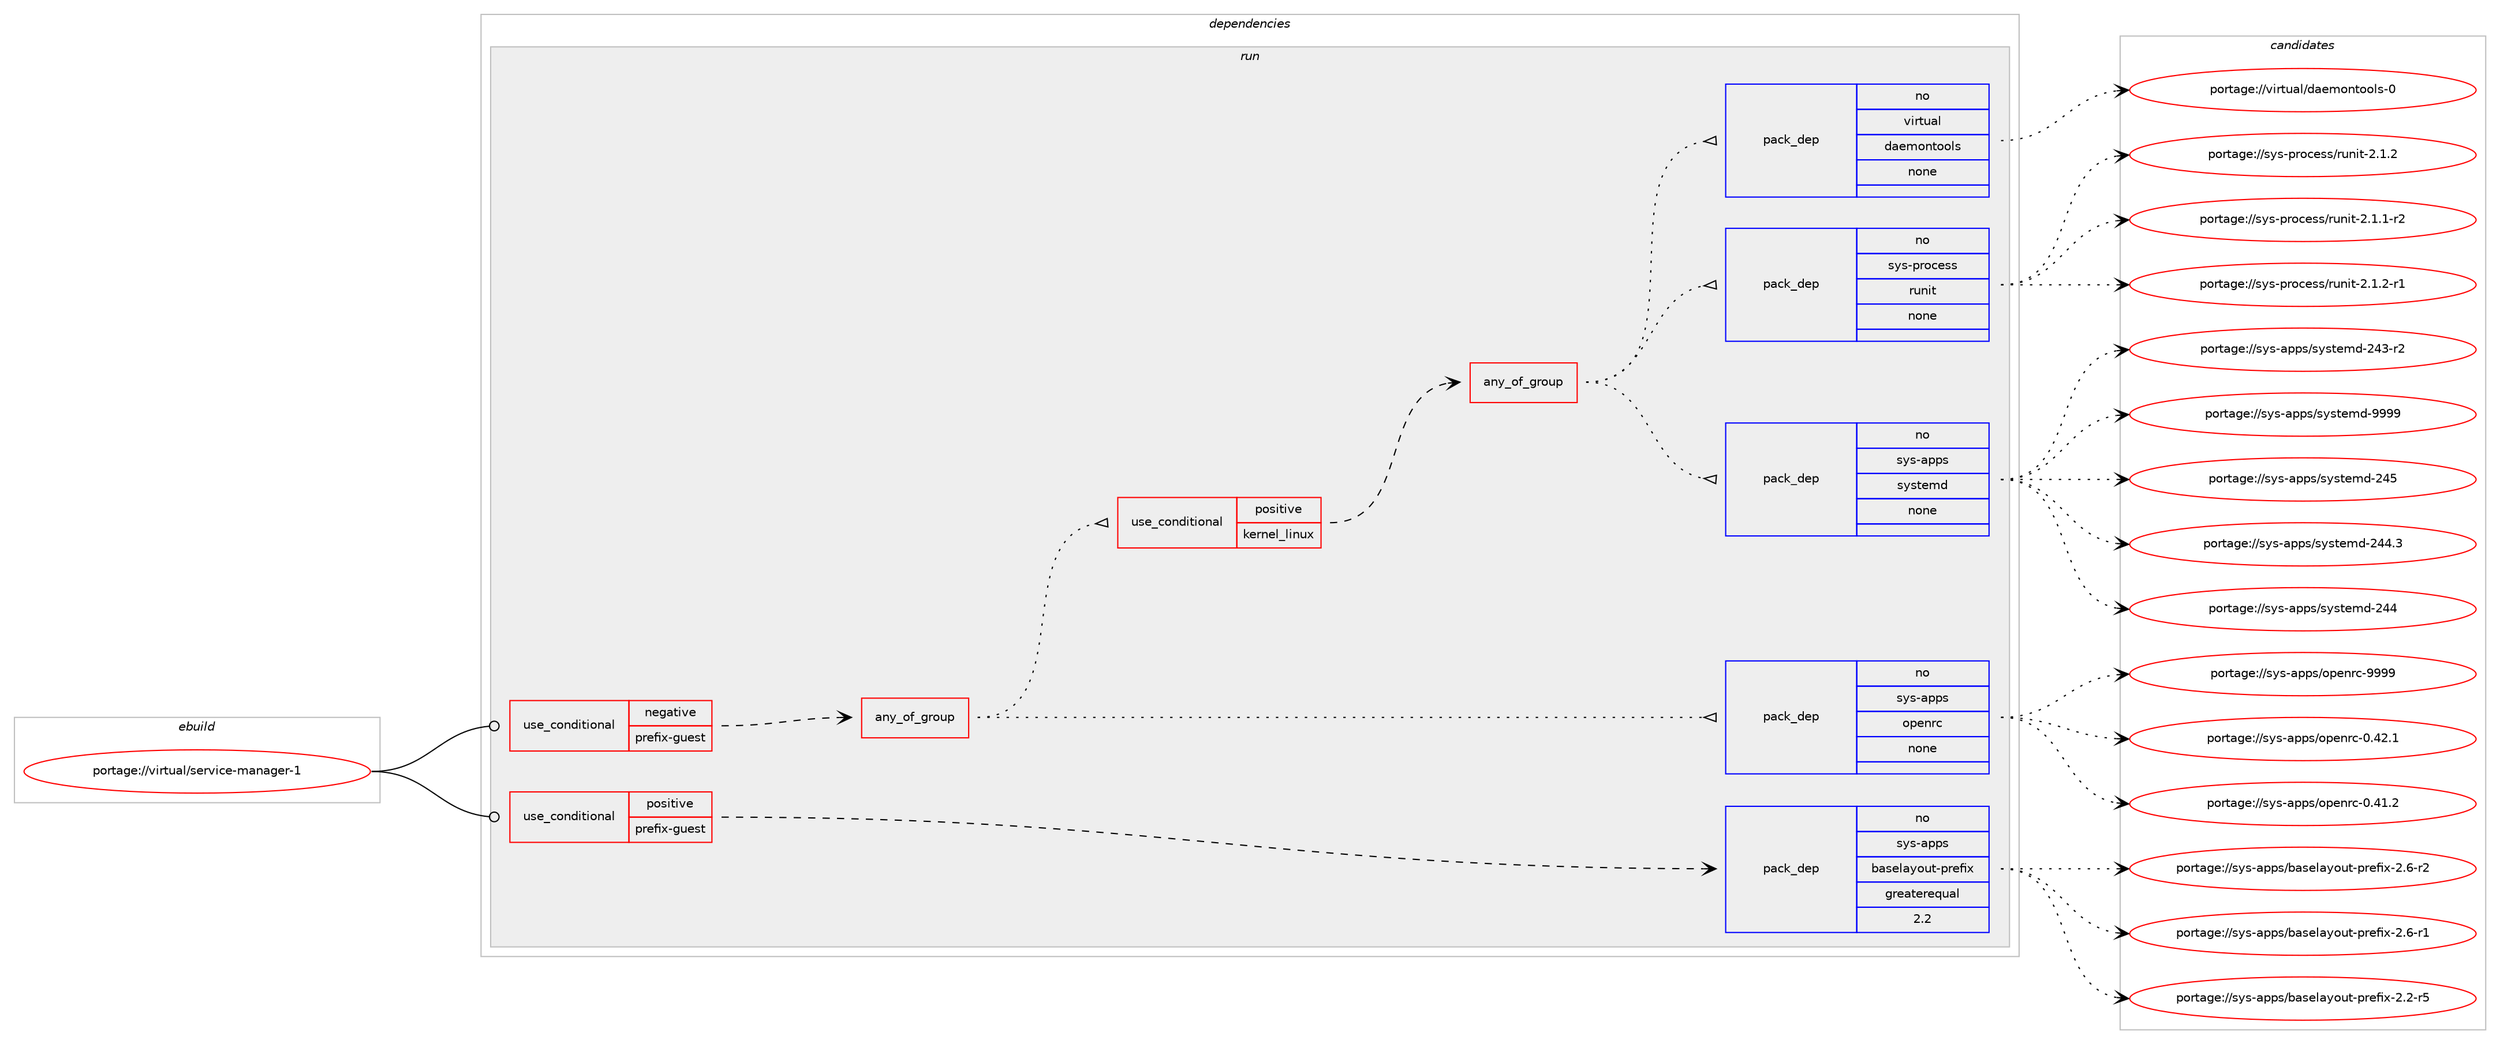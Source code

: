 digraph prolog {

# *************
# Graph options
# *************

newrank=true;
concentrate=true;
compound=true;
graph [rankdir=LR,fontname=Helvetica,fontsize=10,ranksep=1.5];#, ranksep=2.5, nodesep=0.2];
edge  [arrowhead=vee];
node  [fontname=Helvetica,fontsize=10];

# **********
# The ebuild
# **********

subgraph cluster_leftcol {
color=gray;
rank=same;
label=<<i>ebuild</i>>;
id [label="portage://virtual/service-manager-1", color=red, width=4, href="../virtual/service-manager-1.svg"];
}

# ****************
# The dependencies
# ****************

subgraph cluster_midcol {
color=gray;
label=<<i>dependencies</i>>;
subgraph cluster_compile {
fillcolor="#eeeeee";
style=filled;
label=<<i>compile</i>>;
}
subgraph cluster_compileandrun {
fillcolor="#eeeeee";
style=filled;
label=<<i>compile and run</i>>;
}
subgraph cluster_run {
fillcolor="#eeeeee";
style=filled;
label=<<i>run</i>>;
subgraph cond2946 {
dependency19770 [label=<<TABLE BORDER="0" CELLBORDER="1" CELLSPACING="0" CELLPADDING="4"><TR><TD ROWSPAN="3" CELLPADDING="10">use_conditional</TD></TR><TR><TD>negative</TD></TR><TR><TD>prefix-guest</TD></TR></TABLE>>, shape=none, color=red];
subgraph any375 {
dependency19771 [label=<<TABLE BORDER="0" CELLBORDER="1" CELLSPACING="0" CELLPADDING="4"><TR><TD CELLPADDING="10">any_of_group</TD></TR></TABLE>>, shape=none, color=red];subgraph pack16447 {
dependency19772 [label=<<TABLE BORDER="0" CELLBORDER="1" CELLSPACING="0" CELLPADDING="4" WIDTH="220"><TR><TD ROWSPAN="6" CELLPADDING="30">pack_dep</TD></TR><TR><TD WIDTH="110">no</TD></TR><TR><TD>sys-apps</TD></TR><TR><TD>openrc</TD></TR><TR><TD>none</TD></TR><TR><TD></TD></TR></TABLE>>, shape=none, color=blue];
}
dependency19771:e -> dependency19772:w [weight=20,style="dotted",arrowhead="oinv"];
subgraph cond2947 {
dependency19773 [label=<<TABLE BORDER="0" CELLBORDER="1" CELLSPACING="0" CELLPADDING="4"><TR><TD ROWSPAN="3" CELLPADDING="10">use_conditional</TD></TR><TR><TD>positive</TD></TR><TR><TD>kernel_linux</TD></TR></TABLE>>, shape=none, color=red];
subgraph any376 {
dependency19774 [label=<<TABLE BORDER="0" CELLBORDER="1" CELLSPACING="0" CELLPADDING="4"><TR><TD CELLPADDING="10">any_of_group</TD></TR></TABLE>>, shape=none, color=red];subgraph pack16448 {
dependency19775 [label=<<TABLE BORDER="0" CELLBORDER="1" CELLSPACING="0" CELLPADDING="4" WIDTH="220"><TR><TD ROWSPAN="6" CELLPADDING="30">pack_dep</TD></TR><TR><TD WIDTH="110">no</TD></TR><TR><TD>sys-apps</TD></TR><TR><TD>systemd</TD></TR><TR><TD>none</TD></TR><TR><TD></TD></TR></TABLE>>, shape=none, color=blue];
}
dependency19774:e -> dependency19775:w [weight=20,style="dotted",arrowhead="oinv"];
subgraph pack16449 {
dependency19776 [label=<<TABLE BORDER="0" CELLBORDER="1" CELLSPACING="0" CELLPADDING="4" WIDTH="220"><TR><TD ROWSPAN="6" CELLPADDING="30">pack_dep</TD></TR><TR><TD WIDTH="110">no</TD></TR><TR><TD>sys-process</TD></TR><TR><TD>runit</TD></TR><TR><TD>none</TD></TR><TR><TD></TD></TR></TABLE>>, shape=none, color=blue];
}
dependency19774:e -> dependency19776:w [weight=20,style="dotted",arrowhead="oinv"];
subgraph pack16450 {
dependency19777 [label=<<TABLE BORDER="0" CELLBORDER="1" CELLSPACING="0" CELLPADDING="4" WIDTH="220"><TR><TD ROWSPAN="6" CELLPADDING="30">pack_dep</TD></TR><TR><TD WIDTH="110">no</TD></TR><TR><TD>virtual</TD></TR><TR><TD>daemontools</TD></TR><TR><TD>none</TD></TR><TR><TD></TD></TR></TABLE>>, shape=none, color=blue];
}
dependency19774:e -> dependency19777:w [weight=20,style="dotted",arrowhead="oinv"];
}
dependency19773:e -> dependency19774:w [weight=20,style="dashed",arrowhead="vee"];
}
dependency19771:e -> dependency19773:w [weight=20,style="dotted",arrowhead="oinv"];
}
dependency19770:e -> dependency19771:w [weight=20,style="dashed",arrowhead="vee"];
}
id:e -> dependency19770:w [weight=20,style="solid",arrowhead="odot"];
subgraph cond2948 {
dependency19778 [label=<<TABLE BORDER="0" CELLBORDER="1" CELLSPACING="0" CELLPADDING="4"><TR><TD ROWSPAN="3" CELLPADDING="10">use_conditional</TD></TR><TR><TD>positive</TD></TR><TR><TD>prefix-guest</TD></TR></TABLE>>, shape=none, color=red];
subgraph pack16451 {
dependency19779 [label=<<TABLE BORDER="0" CELLBORDER="1" CELLSPACING="0" CELLPADDING="4" WIDTH="220"><TR><TD ROWSPAN="6" CELLPADDING="30">pack_dep</TD></TR><TR><TD WIDTH="110">no</TD></TR><TR><TD>sys-apps</TD></TR><TR><TD>baselayout-prefix</TD></TR><TR><TD>greaterequal</TD></TR><TR><TD>2.2</TD></TR></TABLE>>, shape=none, color=blue];
}
dependency19778:e -> dependency19779:w [weight=20,style="dashed",arrowhead="vee"];
}
id:e -> dependency19778:w [weight=20,style="solid",arrowhead="odot"];
}
}

# **************
# The candidates
# **************

subgraph cluster_choices {
rank=same;
color=gray;
label=<<i>candidates</i>>;

subgraph choice16447 {
color=black;
nodesep=1;
choice115121115459711211211547111112101110114994557575757 [label="portage://sys-apps/openrc-9999", color=red, width=4,href="../sys-apps/openrc-9999.svg"];
choice1151211154597112112115471111121011101149945484652504649 [label="portage://sys-apps/openrc-0.42.1", color=red, width=4,href="../sys-apps/openrc-0.42.1.svg"];
choice1151211154597112112115471111121011101149945484652494650 [label="portage://sys-apps/openrc-0.41.2", color=red, width=4,href="../sys-apps/openrc-0.41.2.svg"];
dependency19772:e -> choice115121115459711211211547111112101110114994557575757:w [style=dotted,weight="100"];
dependency19772:e -> choice1151211154597112112115471111121011101149945484652504649:w [style=dotted,weight="100"];
dependency19772:e -> choice1151211154597112112115471111121011101149945484652494650:w [style=dotted,weight="100"];
}
subgraph choice16448 {
color=black;
nodesep=1;
choice1151211154597112112115471151211151161011091004557575757 [label="portage://sys-apps/systemd-9999", color=red, width=4,href="../sys-apps/systemd-9999.svg"];
choice11512111545971121121154711512111511610110910045505253 [label="portage://sys-apps/systemd-245", color=red, width=4,href="../sys-apps/systemd-245.svg"];
choice115121115459711211211547115121115116101109100455052524651 [label="portage://sys-apps/systemd-244.3", color=red, width=4,href="../sys-apps/systemd-244.3.svg"];
choice11512111545971121121154711512111511610110910045505252 [label="portage://sys-apps/systemd-244", color=red, width=4,href="../sys-apps/systemd-244.svg"];
choice115121115459711211211547115121115116101109100455052514511450 [label="portage://sys-apps/systemd-243-r2", color=red, width=4,href="../sys-apps/systemd-243-r2.svg"];
dependency19775:e -> choice1151211154597112112115471151211151161011091004557575757:w [style=dotted,weight="100"];
dependency19775:e -> choice11512111545971121121154711512111511610110910045505253:w [style=dotted,weight="100"];
dependency19775:e -> choice115121115459711211211547115121115116101109100455052524651:w [style=dotted,weight="100"];
dependency19775:e -> choice11512111545971121121154711512111511610110910045505252:w [style=dotted,weight="100"];
dependency19775:e -> choice115121115459711211211547115121115116101109100455052514511450:w [style=dotted,weight="100"];
}
subgraph choice16449 {
color=black;
nodesep=1;
choice1151211154511211411199101115115471141171101051164550464946504511449 [label="portage://sys-process/runit-2.1.2-r1", color=red, width=4,href="../sys-process/runit-2.1.2-r1.svg"];
choice115121115451121141119910111511547114117110105116455046494650 [label="portage://sys-process/runit-2.1.2", color=red, width=4,href="../sys-process/runit-2.1.2.svg"];
choice1151211154511211411199101115115471141171101051164550464946494511450 [label="portage://sys-process/runit-2.1.1-r2", color=red, width=4,href="../sys-process/runit-2.1.1-r2.svg"];
dependency19776:e -> choice1151211154511211411199101115115471141171101051164550464946504511449:w [style=dotted,weight="100"];
dependency19776:e -> choice115121115451121141119910111511547114117110105116455046494650:w [style=dotted,weight="100"];
dependency19776:e -> choice1151211154511211411199101115115471141171101051164550464946494511450:w [style=dotted,weight="100"];
}
subgraph choice16450 {
color=black;
nodesep=1;
choice1181051141161179710847100971011091111101161111111081154548 [label="portage://virtual/daemontools-0", color=red, width=4,href="../virtual/daemontools-0.svg"];
dependency19777:e -> choice1181051141161179710847100971011091111101161111111081154548:w [style=dotted,weight="100"];
}
subgraph choice16451 {
color=black;
nodesep=1;
choice11512111545971121121154798971151011089712111111711645112114101102105120455046544511450 [label="portage://sys-apps/baselayout-prefix-2.6-r2", color=red, width=4,href="../sys-apps/baselayout-prefix-2.6-r2.svg"];
choice11512111545971121121154798971151011089712111111711645112114101102105120455046544511449 [label="portage://sys-apps/baselayout-prefix-2.6-r1", color=red, width=4,href="../sys-apps/baselayout-prefix-2.6-r1.svg"];
choice11512111545971121121154798971151011089712111111711645112114101102105120455046504511453 [label="portage://sys-apps/baselayout-prefix-2.2-r5", color=red, width=4,href="../sys-apps/baselayout-prefix-2.2-r5.svg"];
dependency19779:e -> choice11512111545971121121154798971151011089712111111711645112114101102105120455046544511450:w [style=dotted,weight="100"];
dependency19779:e -> choice11512111545971121121154798971151011089712111111711645112114101102105120455046544511449:w [style=dotted,weight="100"];
dependency19779:e -> choice11512111545971121121154798971151011089712111111711645112114101102105120455046504511453:w [style=dotted,weight="100"];
}
}

}
